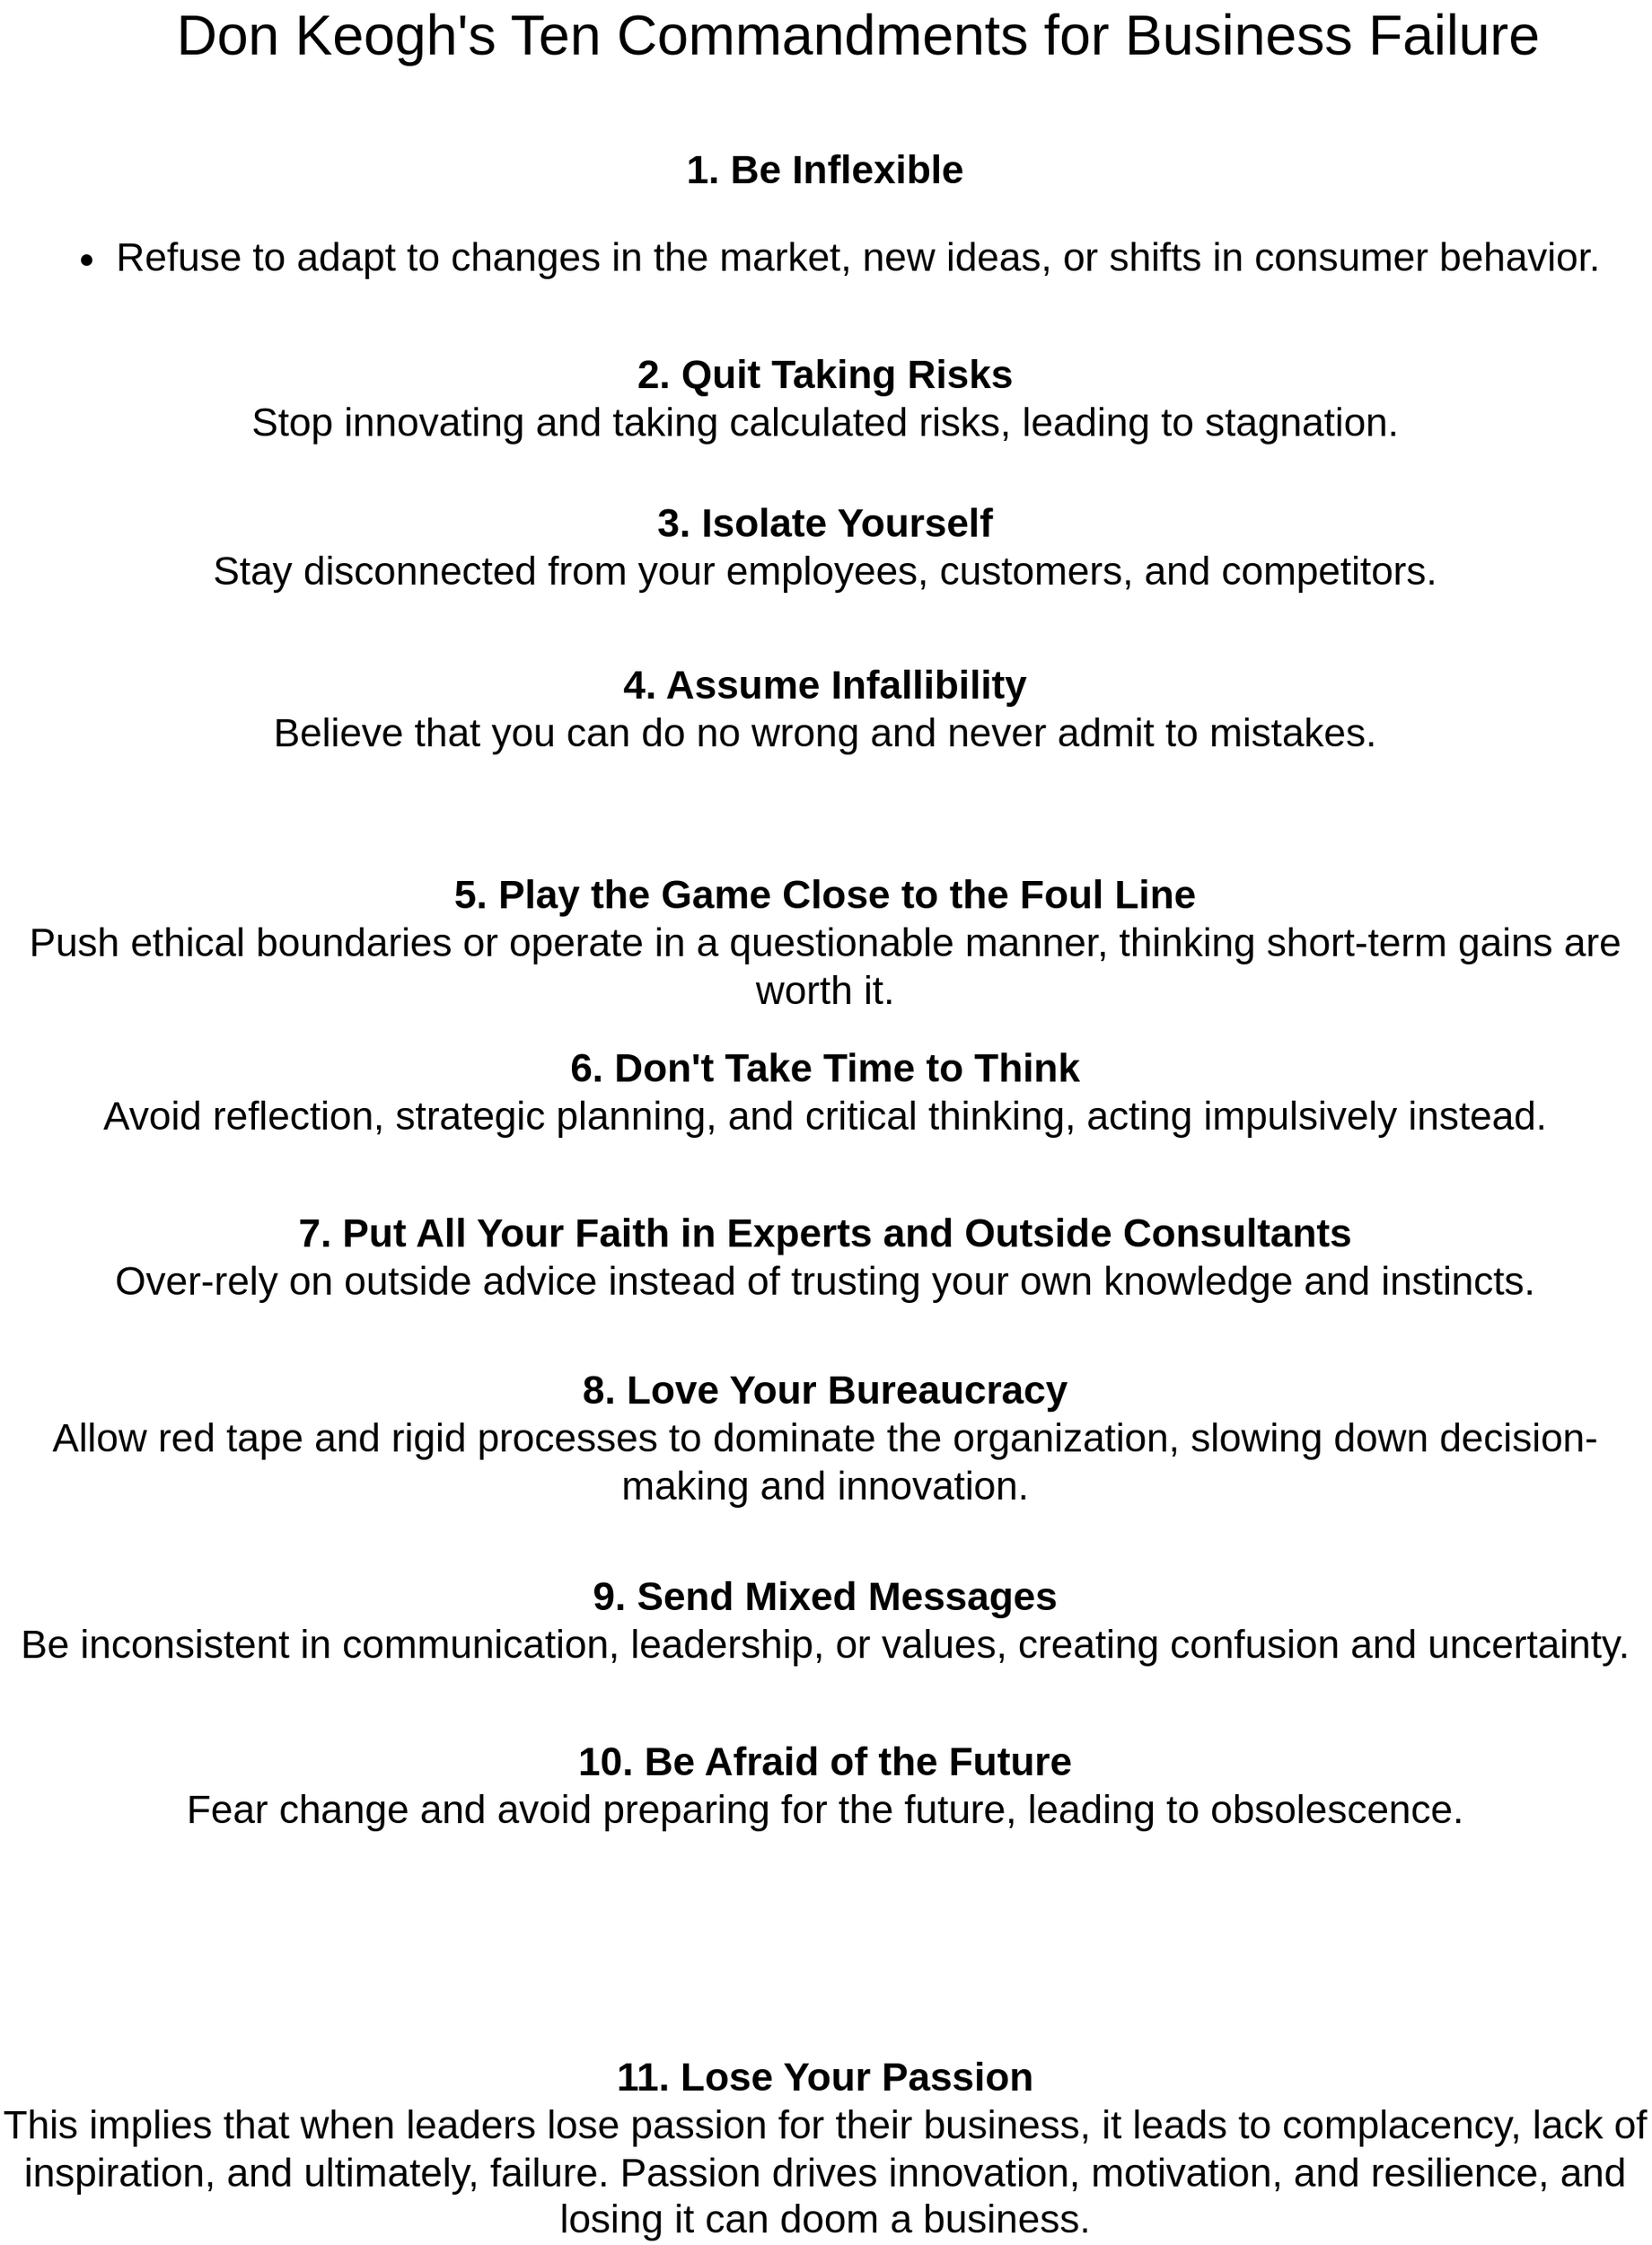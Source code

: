 <mxfile version="24.7.7">
  <diagram name="Page-1" id="fD2VVwc9iAGTrpkyW7kg">
    <mxGraphModel dx="1323" dy="687" grid="1" gridSize="10" guides="1" tooltips="1" connect="1" arrows="1" fold="1" page="1" pageScale="1" pageWidth="1169" pageHeight="1654" math="0" shadow="0">
      <root>
        <mxCell id="0" />
        <mxCell id="1" parent="0" />
        <mxCell id="8rUYcdICtSL9xnGAsBRD-2" value="&lt;font style=&quot;font-size: 34px;&quot;&gt;Don Keogh&#39;s Ten Commandments for Business Failure&lt;/font&gt;" style="text;html=1;align=center;verticalAlign=middle;whiteSpace=wrap;rounded=0;" vertex="1" parent="1">
          <mxGeometry x="200" y="30" width="840" height="30" as="geometry" />
        </mxCell>
        <mxCell id="8rUYcdICtSL9xnGAsBRD-3" value="&lt;strong style=&quot;font-size: 24px; background-color: initial;&quot;&gt;10. Be Afraid of the Future&lt;/strong&gt;&lt;br style=&quot;font-size: 24px;&quot;&gt;&lt;span style=&quot;background-color: initial; font-size: 24px;&quot;&gt;Fear change and avoid preparing for the future, leading to obsolescence.&lt;/span&gt;" style="text;html=1;align=center;verticalAlign=middle;whiteSpace=wrap;rounded=0;fontSize=24;" vertex="1" parent="1">
          <mxGeometry x="100" y="1050" width="1000" height="110" as="geometry" />
        </mxCell>
        <mxCell id="8rUYcdICtSL9xnGAsBRD-4" value="&lt;strong style=&quot;font-size: 24px; background-color: initial;&quot;&gt;9. Send Mixed Messages&lt;/strong&gt;&lt;br style=&quot;font-size: 24px;&quot;&gt;&lt;span style=&quot;background-color: initial; font-size: 24px;&quot;&gt;Be inconsistent in communication, leadership, or values, creating confusion and uncertainty.&lt;/span&gt;" style="text;html=1;align=center;verticalAlign=middle;whiteSpace=wrap;rounded=0;fontSize=24;" vertex="1" parent="1">
          <mxGeometry x="100" y="950" width="1000" height="110" as="geometry" />
        </mxCell>
        <mxCell id="8rUYcdICtSL9xnGAsBRD-5" value="&lt;strong style=&quot;font-size: 24px; background-color: initial;&quot;&gt;8. Love Your Bureaucracy&lt;/strong&gt;&lt;br style=&quot;font-size: 24px;&quot;&gt;&lt;span style=&quot;background-color: initial; font-size: 24px;&quot;&gt;Allow red tape and rigid processes to dominate the organization, slowing down decision-making and innovation.&lt;/span&gt;" style="text;html=1;align=center;verticalAlign=middle;whiteSpace=wrap;rounded=0;fontSize=24;" vertex="1" parent="1">
          <mxGeometry x="100" y="840" width="1000" height="110" as="geometry" />
        </mxCell>
        <mxCell id="8rUYcdICtSL9xnGAsBRD-6" value="&lt;p style=&quot;font-size: 24px; background-color: initial; display: inline !important;&quot;&gt;&lt;strong style=&quot;font-size: 24px;&quot;&gt;7. Put All Your Faith in Experts and Outside Consultants&lt;br style=&quot;font-size: 24px;&quot;&gt;&lt;/strong&gt;&lt;/p&gt;&lt;span style=&quot;background-color: initial; font-size: 24px;&quot;&gt;Over-rely on outside advice instead of trusting your own knowledge and instincts.&lt;/span&gt;" style="text;html=1;align=center;verticalAlign=middle;whiteSpace=wrap;rounded=0;fontSize=24;" vertex="1" parent="1">
          <mxGeometry x="100" y="730" width="1000" height="110" as="geometry" />
        </mxCell>
        <mxCell id="8rUYcdICtSL9xnGAsBRD-7" value="&lt;strong style=&quot;font-size: 24px; background-color: initial;&quot;&gt;6. Don&#39;t Take Time to Think&lt;/strong&gt;&lt;div style=&quot;font-size: 24px;&quot;&gt;&lt;span style=&quot;background-color: initial; font-size: 24px;&quot;&gt;Avoid reflection, strategic planning, and critical thinking, acting impulsively instead.&lt;/span&gt;&lt;/div&gt;" style="text;html=1;align=center;verticalAlign=middle;whiteSpace=wrap;rounded=0;fontSize=24;" vertex="1" parent="1">
          <mxGeometry x="100" y="630" width="1000" height="110" as="geometry" />
        </mxCell>
        <mxCell id="8rUYcdICtSL9xnGAsBRD-8" value="&lt;p style=&quot;font-size: 24px; background-color: initial; display: inline !important;&quot;&gt;&lt;strong style=&quot;font-size: 24px;&quot;&gt;5. Play the Game Close to the Foul Line&lt;br style=&quot;font-size: 24px;&quot;&gt;&lt;/strong&gt;&lt;/p&gt;&lt;span style=&quot;background-color: initial; font-size: 24px;&quot;&gt;Push ethical boundaries or operate in a questionable manner, thinking short-term gains are worth it.&lt;/span&gt;" style="text;html=1;align=center;verticalAlign=middle;whiteSpace=wrap;rounded=0;fontSize=24;" vertex="1" parent="1">
          <mxGeometry x="100" y="540" width="1000" height="110" as="geometry" />
        </mxCell>
        <mxCell id="8rUYcdICtSL9xnGAsBRD-9" value="&lt;p style=&quot;font-size: 24px; background-color: initial; display: inline !important;&quot;&gt;&lt;strong style=&quot;font-size: 24px;&quot;&gt;4. Assume Infallibility&lt;br style=&quot;font-size: 24px;&quot;&gt;&lt;/strong&gt;&lt;/p&gt;&lt;span style=&quot;background-color: initial; font-size: 24px;&quot;&gt;Believe that you can do no wrong and never admit to mistakes.&lt;/span&gt;" style="text;html=1;align=center;verticalAlign=middle;whiteSpace=wrap;rounded=0;fontSize=24;" vertex="1" parent="1">
          <mxGeometry x="100" y="398" width="1000" height="110" as="geometry" />
        </mxCell>
        <mxCell id="8rUYcdICtSL9xnGAsBRD-10" value="&lt;p style=&quot;font-size: 24px; background-color: initial; display: inline !important;&quot;&gt;&lt;strong style=&quot;font-size: 24px;&quot;&gt;3. Isolate Yourself&lt;br style=&quot;font-size: 24px;&quot;&gt;&lt;/strong&gt;&lt;/p&gt;&lt;span style=&quot;background-color: initial; font-size: 24px;&quot;&gt;Stay disconnected from your employees, customers, and competitors.&lt;/span&gt;" style="text;html=1;align=center;verticalAlign=middle;whiteSpace=wrap;rounded=0;fontSize=24;" vertex="1" parent="1">
          <mxGeometry x="100" y="300" width="1000" height="110" as="geometry" />
        </mxCell>
        <mxCell id="8rUYcdICtSL9xnGAsBRD-11" value="&lt;font style=&quot;font-size: 24px;&quot;&gt;&lt;p style=&quot;background-color: initial; font-size: 24px; display: inline !important;&quot;&gt;&lt;strong style=&quot;font-size: 24px;&quot;&gt;2. Quit Taking Risks&lt;br style=&quot;font-size: 24px;&quot;&gt;&lt;/strong&gt;&lt;/p&gt;&lt;span style=&quot;background-color: initial; font-size: 24px;&quot;&gt;Stop innovating and taking calculated risks, leading to stagnation.&lt;/span&gt;&lt;/font&gt;" style="text;html=1;align=center;verticalAlign=middle;whiteSpace=wrap;rounded=0;fontSize=24;" vertex="1" parent="1">
          <mxGeometry x="100" y="210" width="1000" height="110" as="geometry" />
        </mxCell>
        <mxCell id="8rUYcdICtSL9xnGAsBRD-12" value="&lt;p style=&quot;font-size: 24px; background-color: initial; display: inline !important;&quot;&gt;&lt;strong style=&quot;font-size: 24px;&quot;&gt;1. Be Inflexible&lt;/strong&gt;&lt;/p&gt;&lt;ul style=&quot;font-size: 24px; background-color: initial;&quot;&gt;&lt;li style=&quot;font-size: 24px;&quot;&gt;Refuse to adapt to changes in the market, new ideas, or shifts in consumer behavior.&lt;/li&gt;&lt;/ul&gt;" style="text;html=1;align=center;verticalAlign=middle;whiteSpace=wrap;rounded=0;fontSize=24;" vertex="1" parent="1">
          <mxGeometry x="100" y="110" width="1000" height="110" as="geometry" />
        </mxCell>
        <mxCell id="8rUYcdICtSL9xnGAsBRD-13" value="&lt;strong style=&quot;font-size: 24px; background-color: initial;&quot;&gt;11. Lose Your Passion&lt;/strong&gt;&lt;br style=&quot;font-size: 24px;&quot;&gt;&lt;span style=&quot;background-color: initial; font-size: 24px;&quot;&gt;This implies that when leaders lose passion for their business, it leads to complacency, lack of inspiration, and ultimately, failure. Passion drives innovation, motivation, and resilience, and losing it can doom a business.&lt;/span&gt;" style="text;html=1;align=center;verticalAlign=middle;whiteSpace=wrap;rounded=0;fontSize=24;" vertex="1" parent="1">
          <mxGeometry x="100" y="1270" width="1000" height="110" as="geometry" />
        </mxCell>
      </root>
    </mxGraphModel>
  </diagram>
</mxfile>
